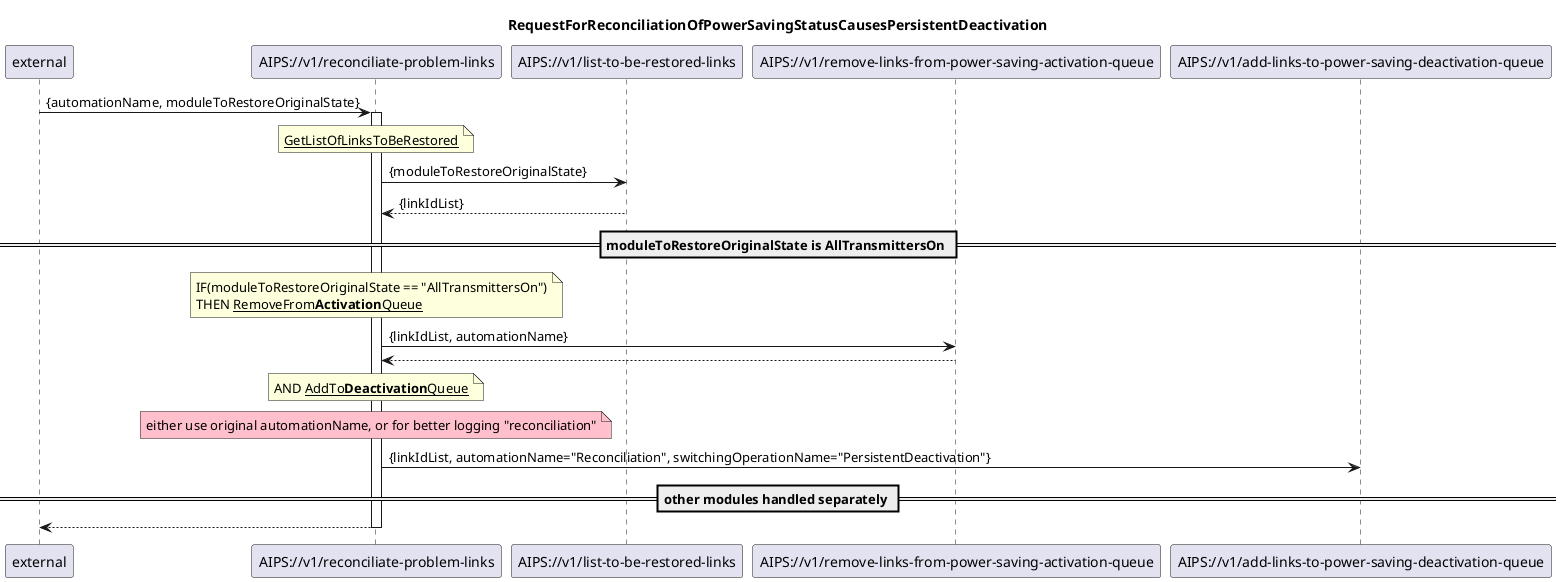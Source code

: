 @startuml 221_reconcilateProblemLinks
skinparam responseMessageBelowArrow true

title
RequestForReconciliationOfPowerSavingStatusCausesPersistentDeactivation
end title

participant "external" as requestor
participant "AIPS://v1/reconciliate-problem-links" as reconciliate
participant "AIPS://v1/list-to-be-restored-links" as listLinks
participant "AIPS://v1/remove-links-from-power-saving-activation-queue" as stopActivation
participant "AIPS://v1/add-links-to-power-saving-deactivation-queue" as startDeactivation

requestor -> reconciliate: {automationName, moduleToRestoreOriginalState}
activate reconciliate

'find links that need restoring
note over reconciliate
      <u>GetListOfLinksToBeRestored</u>
end note
reconciliate -> listLinks: {moduleToRestoreOriginalState}
listLinks --> reconciliate: {linkIdList}

'handling depends on the actual module name
== moduleToRestoreOriginalState is AllTransmittersOn ==

  'stop activation
  note over reconciliate
    IF(moduleToRestoreOriginalState == "AllTransmittersOn")
    THEN <u>RemoveFrom<b>Activation</b>Queue</u>
  end note
  reconciliate -> stopActivation: {linkIdList, automationName}
  stopActivation --> reconciliate

  'start deactivation
  note over reconciliate
     AND <u>AddTo<b>Deactivation</b>Queue</u>
  end note
  note over reconciliate #pink:  either use original automationName, or for better logging "reconciliation"
  reconciliate -> startDeactivation: {linkIdList, automationName="Reconciliation", switchingOperationName="PersistentDeactivation"}

== other modules handled separately ==

  'none so far

reconciliate --> requestor

deactivate reconciliate

@enduml